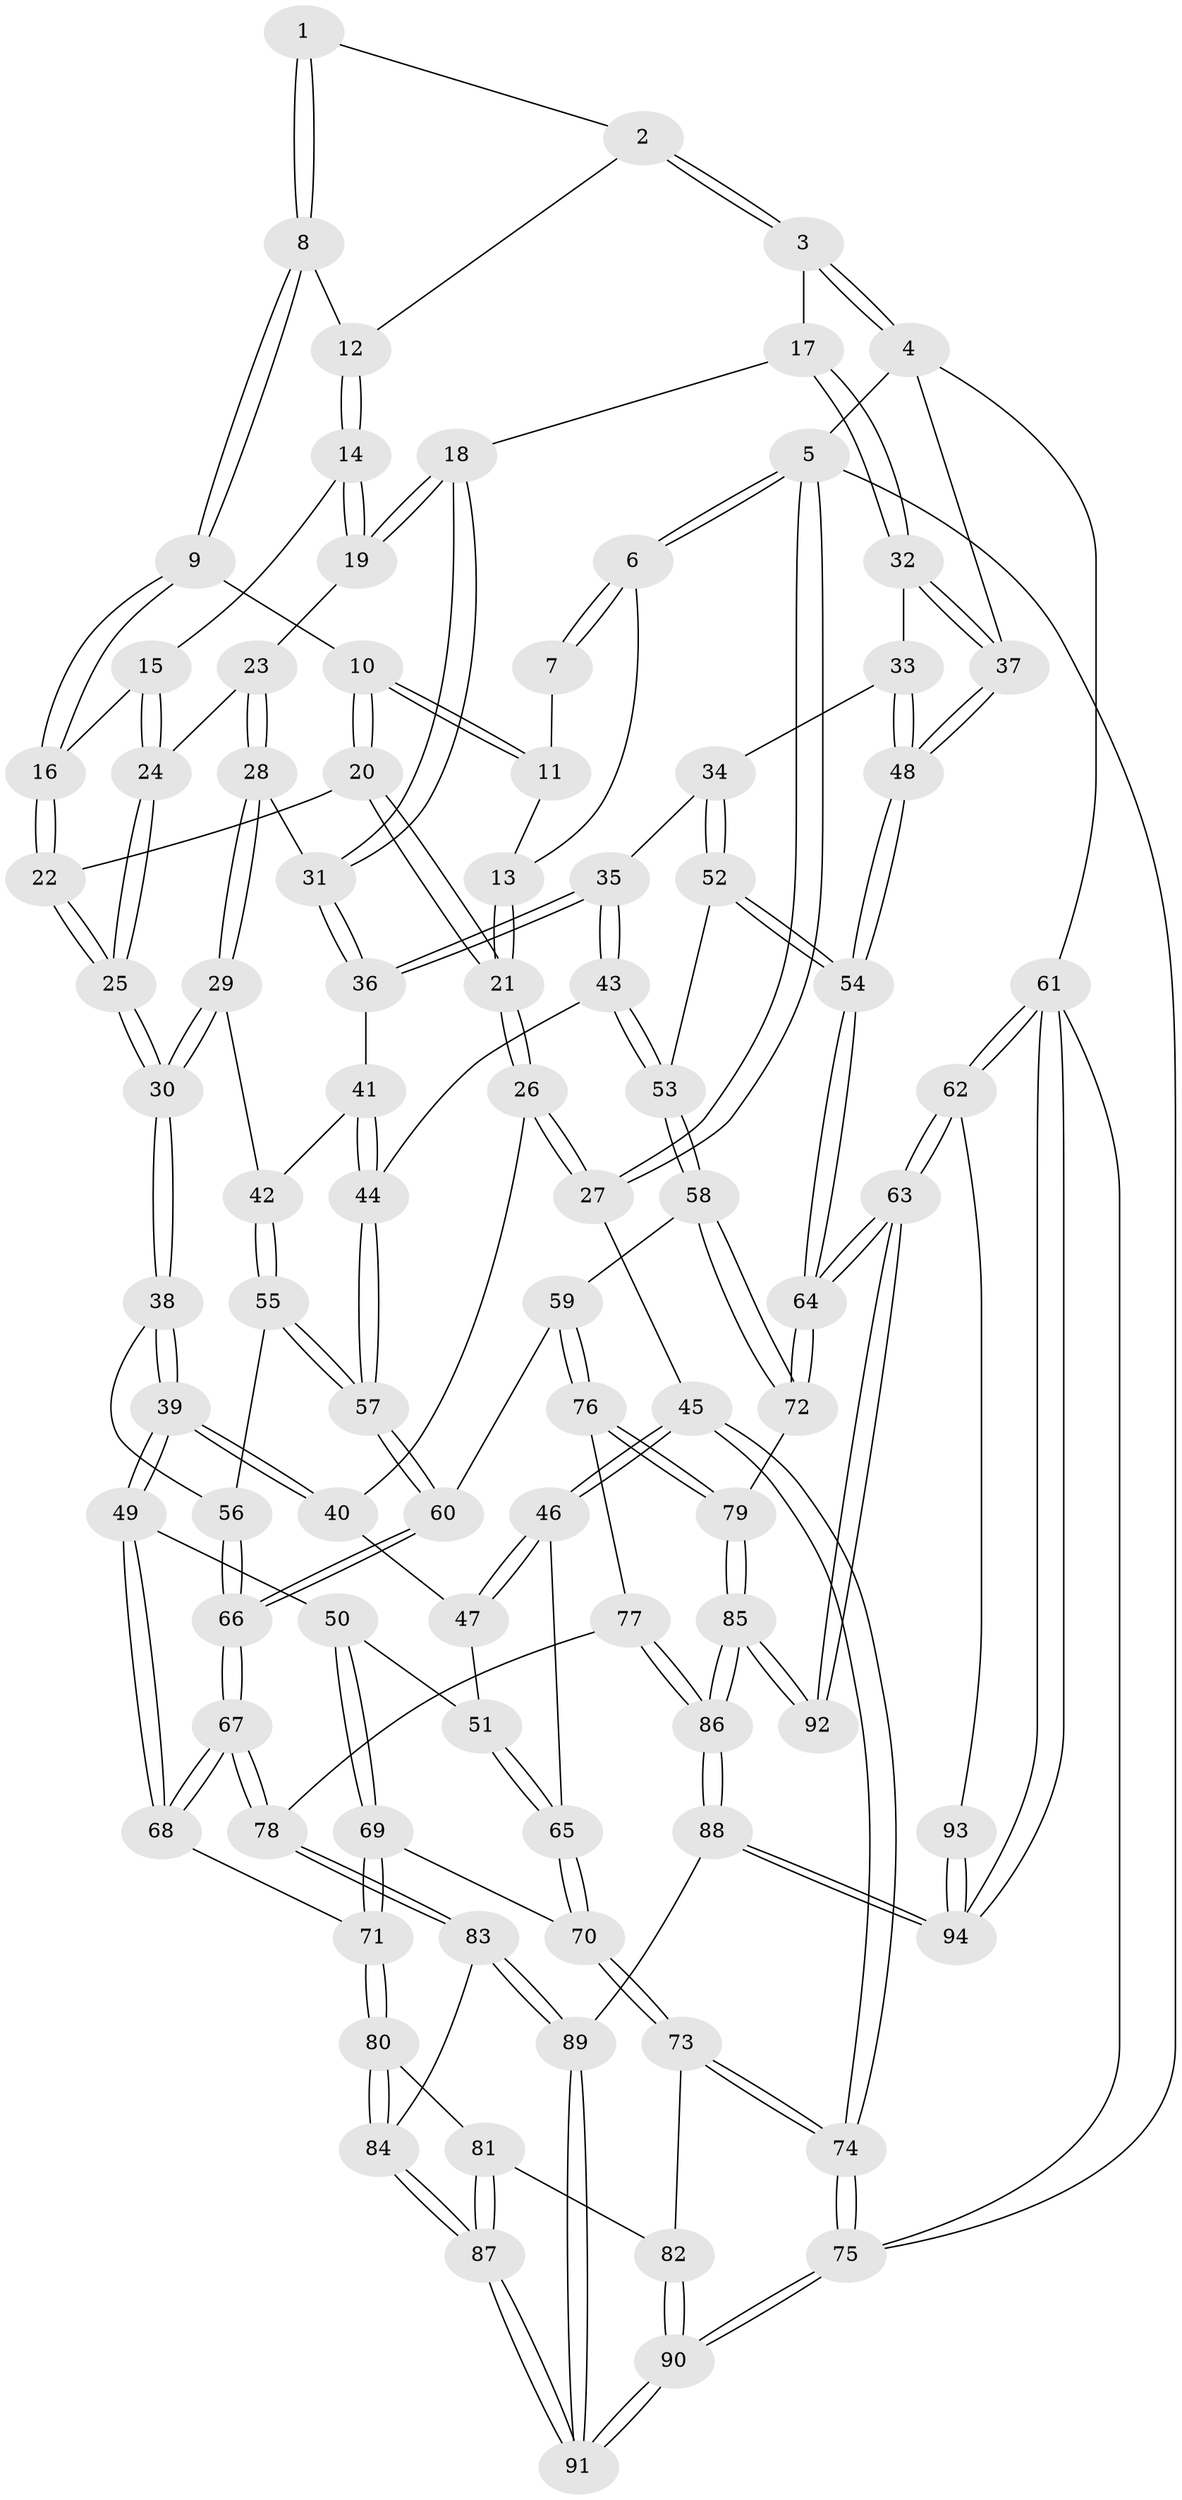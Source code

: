 // Generated by graph-tools (version 1.1) at 2025/11/02/27/25 16:11:52]
// undirected, 94 vertices, 232 edges
graph export_dot {
graph [start="1"]
  node [color=gray90,style=filled];
  1 [pos="+0.4095474347616418+0"];
  2 [pos="+0.7677434473369068+0"];
  3 [pos="+1+0"];
  4 [pos="+1+0"];
  5 [pos="+0+0"];
  6 [pos="+0+0"];
  7 [pos="+0.3427573915500274+0"];
  8 [pos="+0.4372688114200305+0.036501439317471254"];
  9 [pos="+0.43341014344437745+0.07900771925156194"];
  10 [pos="+0.3839169503342701+0.10345724060511718"];
  11 [pos="+0.2850640036516046+0.05478181394505964"];
  12 [pos="+0.6751377699158921+0.02098590527274025"];
  13 [pos="+0.19734337234973376+0.09519934540664717"];
  14 [pos="+0.6600992159195935+0.09169589190569054"];
  15 [pos="+0.5428232452934797+0.1370153148174385"];
  16 [pos="+0.4849365692104016+0.1289331007568305"];
  17 [pos="+0.8176449595957699+0.22954407244779246"];
  18 [pos="+0.7936230996704638+0.23070520695261"];
  19 [pos="+0.7251705920665255+0.20960247181869088"];
  20 [pos="+0.24842261257820908+0.2829767428048057"];
  21 [pos="+0.22515973297781572+0.28747411366908426"];
  22 [pos="+0.43404985136701174+0.32312739957772335"];
  23 [pos="+0.6570517932225257+0.2655026311557776"];
  24 [pos="+0.5699211677163218+0.2410863841850152"];
  25 [pos="+0.4481141788563244+0.3341051641843909"];
  26 [pos="+0.22339746583157535+0.2889211830037966"];
  27 [pos="+0+0.22640790215133863"];
  28 [pos="+0.638480052095533+0.33090938684594967"];
  29 [pos="+0.5371709086582394+0.4151559780595936"];
  30 [pos="+0.4984081043815116+0.41385274083662466"];
  31 [pos="+0.7345753784195849+0.3981192767745787"];
  32 [pos="+0.8850461047624892+0.29996348799432976"];
  33 [pos="+0.8796602849882323+0.41080919236937796"];
  34 [pos="+0.8717037143019176+0.4310207769953033"];
  35 [pos="+0.7709770818562406+0.43364901262586675"];
  36 [pos="+0.7357302332477839+0.40213859819095743"];
  37 [pos="+1+0.25054994483184784"];
  38 [pos="+0.452391479593697+0.5052060561232826"];
  39 [pos="+0.40661405280780505+0.5331136667963544"];
  40 [pos="+0.2205657848626911+0.32390545513079716"];
  41 [pos="+0.6722978856436991+0.43794741964458783"];
  42 [pos="+0.6115529202859978+0.46587557604478347"];
  43 [pos="+0.7436326323111228+0.5007285384528922"];
  44 [pos="+0.7362835064987644+0.5085067442250277"];
  45 [pos="+0+0.5086992611775768"];
  46 [pos="+0.09469504575665735+0.54515190762419"];
  47 [pos="+0.21117213039728877+0.3607410220838488"];
  48 [pos="+1+0.3703488429778302"];
  49 [pos="+0.39219938714743247+0.548242832877008"];
  50 [pos="+0.34191591146792366+0.5660932680175772"];
  51 [pos="+0.2969633716924421+0.5484928143877803"];
  52 [pos="+0.9105453629788791+0.5261134828545749"];
  53 [pos="+0.879915957324413+0.5655469131091699"];
  54 [pos="+1+0.5534076311434185"];
  55 [pos="+0.6571269671105204+0.5501777883990645"];
  56 [pos="+0.5206156847415222+0.5817008925517352"];
  57 [pos="+0.6825265311457129+0.5727167638093993"];
  58 [pos="+0.8596066394378212+0.6061738748346152"];
  59 [pos="+0.7698887682002894+0.6506344330546397"];
  60 [pos="+0.6930801088621393+0.6087958495649203"];
  61 [pos="+1+1"];
  62 [pos="+1+0.9229163642167681"];
  63 [pos="+1+0.736958031635103"];
  64 [pos="+1+0.7253925030024914"];
  65 [pos="+0.13175068789332198+0.5913282732142585"];
  66 [pos="+0.5538678271192445+0.7259464837175745"];
  67 [pos="+0.5450275764437125+0.7453970712821885"];
  68 [pos="+0.4548153044281016+0.7206972379410498"];
  69 [pos="+0.29048029720451574+0.7149220660862352"];
  70 [pos="+0.1573787952735981+0.701739175244111"];
  71 [pos="+0.33148310902286904+0.7544601857890513"];
  72 [pos="+0.9397537470915005+0.7025982927943456"];
  73 [pos="+0.07995234463911718+0.8178456476305145"];
  74 [pos="+0+0.8552977660277614"];
  75 [pos="+0+1"];
  76 [pos="+0.7814425980934999+0.8270249170045716"];
  77 [pos="+0.658079452177705+0.839868069355134"];
  78 [pos="+0.5766011972723923+0.8343701924832019"];
  79 [pos="+0.8176883014538944+0.8502738736102774"];
  80 [pos="+0.3279833449990542+0.838098927832475"];
  81 [pos="+0.27878600966554185+0.892221259856237"];
  82 [pos="+0.13165757297469985+0.8707433746872589"];
  83 [pos="+0.5662881854108939+0.8513915397112475"];
  84 [pos="+0.46702139310221713+0.9024913399519404"];
  85 [pos="+0.8259447146407877+0.861676230129505"];
  86 [pos="+0.7436798614952557+1"];
  87 [pos="+0.3459332703406365+1"];
  88 [pos="+0.7304386136540896+1"];
  89 [pos="+0.6411158067150421+1"];
  90 [pos="+0.16904242904139125+1"];
  91 [pos="+0.33614612277877803+1"];
  92 [pos="+0.8509498880781107+0.8688612134844685"];
  93 [pos="+0.9241740223548582+0.9339178616794039"];
  94 [pos="+1+1"];
  1 -- 2;
  1 -- 8;
  1 -- 8;
  2 -- 3;
  2 -- 3;
  2 -- 12;
  3 -- 4;
  3 -- 4;
  3 -- 17;
  4 -- 5;
  4 -- 37;
  4 -- 61;
  5 -- 6;
  5 -- 6;
  5 -- 27;
  5 -- 27;
  5 -- 75;
  6 -- 7;
  6 -- 7;
  6 -- 13;
  7 -- 11;
  8 -- 9;
  8 -- 9;
  8 -- 12;
  9 -- 10;
  9 -- 16;
  9 -- 16;
  10 -- 11;
  10 -- 11;
  10 -- 20;
  10 -- 20;
  11 -- 13;
  12 -- 14;
  12 -- 14;
  13 -- 21;
  13 -- 21;
  14 -- 15;
  14 -- 19;
  14 -- 19;
  15 -- 16;
  15 -- 24;
  15 -- 24;
  16 -- 22;
  16 -- 22;
  17 -- 18;
  17 -- 32;
  17 -- 32;
  18 -- 19;
  18 -- 19;
  18 -- 31;
  18 -- 31;
  19 -- 23;
  20 -- 21;
  20 -- 21;
  20 -- 22;
  21 -- 26;
  21 -- 26;
  22 -- 25;
  22 -- 25;
  23 -- 24;
  23 -- 28;
  23 -- 28;
  24 -- 25;
  24 -- 25;
  25 -- 30;
  25 -- 30;
  26 -- 27;
  26 -- 27;
  26 -- 40;
  27 -- 45;
  28 -- 29;
  28 -- 29;
  28 -- 31;
  29 -- 30;
  29 -- 30;
  29 -- 42;
  30 -- 38;
  30 -- 38;
  31 -- 36;
  31 -- 36;
  32 -- 33;
  32 -- 37;
  32 -- 37;
  33 -- 34;
  33 -- 48;
  33 -- 48;
  34 -- 35;
  34 -- 52;
  34 -- 52;
  35 -- 36;
  35 -- 36;
  35 -- 43;
  35 -- 43;
  36 -- 41;
  37 -- 48;
  37 -- 48;
  38 -- 39;
  38 -- 39;
  38 -- 56;
  39 -- 40;
  39 -- 40;
  39 -- 49;
  39 -- 49;
  40 -- 47;
  41 -- 42;
  41 -- 44;
  41 -- 44;
  42 -- 55;
  42 -- 55;
  43 -- 44;
  43 -- 53;
  43 -- 53;
  44 -- 57;
  44 -- 57;
  45 -- 46;
  45 -- 46;
  45 -- 74;
  45 -- 74;
  46 -- 47;
  46 -- 47;
  46 -- 65;
  47 -- 51;
  48 -- 54;
  48 -- 54;
  49 -- 50;
  49 -- 68;
  49 -- 68;
  50 -- 51;
  50 -- 69;
  50 -- 69;
  51 -- 65;
  51 -- 65;
  52 -- 53;
  52 -- 54;
  52 -- 54;
  53 -- 58;
  53 -- 58;
  54 -- 64;
  54 -- 64;
  55 -- 56;
  55 -- 57;
  55 -- 57;
  56 -- 66;
  56 -- 66;
  57 -- 60;
  57 -- 60;
  58 -- 59;
  58 -- 72;
  58 -- 72;
  59 -- 60;
  59 -- 76;
  59 -- 76;
  60 -- 66;
  60 -- 66;
  61 -- 62;
  61 -- 62;
  61 -- 94;
  61 -- 94;
  61 -- 75;
  62 -- 63;
  62 -- 63;
  62 -- 93;
  63 -- 64;
  63 -- 64;
  63 -- 92;
  63 -- 92;
  64 -- 72;
  64 -- 72;
  65 -- 70;
  65 -- 70;
  66 -- 67;
  66 -- 67;
  67 -- 68;
  67 -- 68;
  67 -- 78;
  67 -- 78;
  68 -- 71;
  69 -- 70;
  69 -- 71;
  69 -- 71;
  70 -- 73;
  70 -- 73;
  71 -- 80;
  71 -- 80;
  72 -- 79;
  73 -- 74;
  73 -- 74;
  73 -- 82;
  74 -- 75;
  74 -- 75;
  75 -- 90;
  75 -- 90;
  76 -- 77;
  76 -- 79;
  76 -- 79;
  77 -- 78;
  77 -- 86;
  77 -- 86;
  78 -- 83;
  78 -- 83;
  79 -- 85;
  79 -- 85;
  80 -- 81;
  80 -- 84;
  80 -- 84;
  81 -- 82;
  81 -- 87;
  81 -- 87;
  82 -- 90;
  82 -- 90;
  83 -- 84;
  83 -- 89;
  83 -- 89;
  84 -- 87;
  84 -- 87;
  85 -- 86;
  85 -- 86;
  85 -- 92;
  85 -- 92;
  86 -- 88;
  86 -- 88;
  87 -- 91;
  87 -- 91;
  88 -- 89;
  88 -- 94;
  88 -- 94;
  89 -- 91;
  89 -- 91;
  90 -- 91;
  90 -- 91;
  93 -- 94;
  93 -- 94;
}
